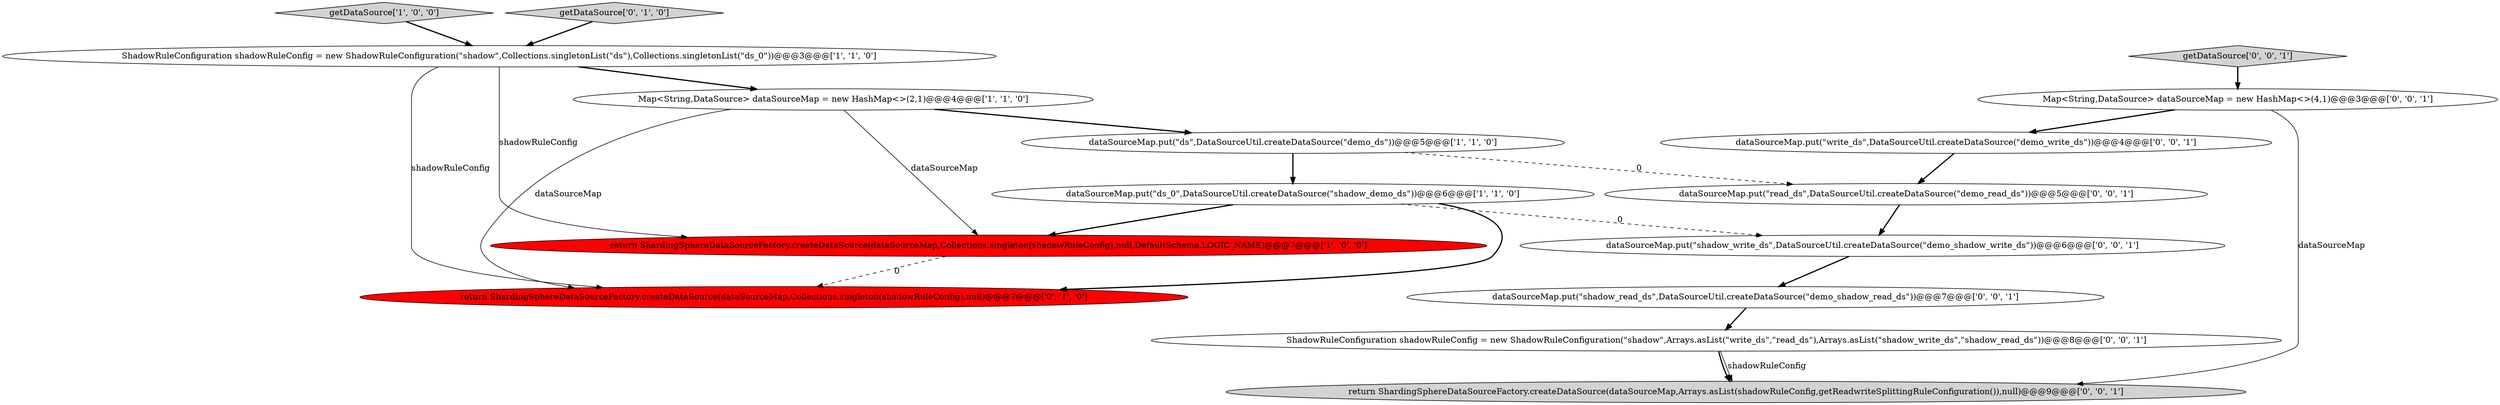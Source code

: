 digraph {
12 [style = filled, label = "ShadowRuleConfiguration shadowRuleConfig = new ShadowRuleConfiguration(\"shadow\",Arrays.asList(\"write_ds\",\"read_ds\"),Arrays.asList(\"shadow_write_ds\",\"shadow_read_ds\"))@@@8@@@['0', '0', '1']", fillcolor = white, shape = ellipse image = "AAA0AAABBB3BBB"];
13 [style = filled, label = "Map<String,DataSource> dataSourceMap = new HashMap<>(4,1)@@@3@@@['0', '0', '1']", fillcolor = white, shape = ellipse image = "AAA0AAABBB3BBB"];
15 [style = filled, label = "dataSourceMap.put(\"shadow_write_ds\",DataSourceUtil.createDataSource(\"demo_shadow_write_ds\"))@@@6@@@['0', '0', '1']", fillcolor = white, shape = ellipse image = "AAA0AAABBB3BBB"];
1 [style = filled, label = "dataSourceMap.put(\"ds_0\",DataSourceUtil.createDataSource(\"shadow_demo_ds\"))@@@6@@@['1', '1', '0']", fillcolor = white, shape = ellipse image = "AAA0AAABBB1BBB"];
14 [style = filled, label = "return ShardingSphereDataSourceFactory.createDataSource(dataSourceMap,Arrays.asList(shadowRuleConfig,getReadwriteSplittingRuleConfiguration()),null)@@@9@@@['0', '0', '1']", fillcolor = lightgray, shape = ellipse image = "AAA0AAABBB3BBB"];
5 [style = filled, label = "dataSourceMap.put(\"ds\",DataSourceUtil.createDataSource(\"demo_ds\"))@@@5@@@['1', '1', '0']", fillcolor = white, shape = ellipse image = "AAA0AAABBB1BBB"];
0 [style = filled, label = "ShadowRuleConfiguration shadowRuleConfig = new ShadowRuleConfiguration(\"shadow\",Collections.singletonList(\"ds\"),Collections.singletonList(\"ds_0\"))@@@3@@@['1', '1', '0']", fillcolor = white, shape = ellipse image = "AAA0AAABBB1BBB"];
9 [style = filled, label = "dataSourceMap.put(\"write_ds\",DataSourceUtil.createDataSource(\"demo_write_ds\"))@@@4@@@['0', '0', '1']", fillcolor = white, shape = ellipse image = "AAA0AAABBB3BBB"];
8 [style = filled, label = "getDataSource['0', '0', '1']", fillcolor = lightgray, shape = diamond image = "AAA0AAABBB3BBB"];
10 [style = filled, label = "dataSourceMap.put(\"shadow_read_ds\",DataSourceUtil.createDataSource(\"demo_shadow_read_ds\"))@@@7@@@['0', '0', '1']", fillcolor = white, shape = ellipse image = "AAA0AAABBB3BBB"];
2 [style = filled, label = "getDataSource['1', '0', '0']", fillcolor = lightgray, shape = diamond image = "AAA0AAABBB1BBB"];
11 [style = filled, label = "dataSourceMap.put(\"read_ds\",DataSourceUtil.createDataSource(\"demo_read_ds\"))@@@5@@@['0', '0', '1']", fillcolor = white, shape = ellipse image = "AAA0AAABBB3BBB"];
3 [style = filled, label = "Map<String,DataSource> dataSourceMap = new HashMap<>(2,1)@@@4@@@['1', '1', '0']", fillcolor = white, shape = ellipse image = "AAA0AAABBB1BBB"];
7 [style = filled, label = "getDataSource['0', '1', '0']", fillcolor = lightgray, shape = diamond image = "AAA0AAABBB2BBB"];
4 [style = filled, label = "return ShardingSphereDataSourceFactory.createDataSource(dataSourceMap,Collections.singleton(shadowRuleConfig),null,DefaultSchema.LOGIC_NAME)@@@7@@@['1', '0', '0']", fillcolor = red, shape = ellipse image = "AAA1AAABBB1BBB"];
6 [style = filled, label = "return ShardingSphereDataSourceFactory.createDataSource(dataSourceMap,Collections.singleton(shadowRuleConfig),null)@@@7@@@['0', '1', '0']", fillcolor = red, shape = ellipse image = "AAA1AAABBB2BBB"];
0->3 [style = bold, label=""];
3->6 [style = solid, label="dataSourceMap"];
1->4 [style = bold, label=""];
15->10 [style = bold, label=""];
9->11 [style = bold, label=""];
1->15 [style = dashed, label="0"];
12->14 [style = solid, label="shadowRuleConfig"];
3->4 [style = solid, label="dataSourceMap"];
0->4 [style = solid, label="shadowRuleConfig"];
7->0 [style = bold, label=""];
4->6 [style = dashed, label="0"];
0->6 [style = solid, label="shadowRuleConfig"];
11->15 [style = bold, label=""];
5->1 [style = bold, label=""];
3->5 [style = bold, label=""];
2->0 [style = bold, label=""];
1->6 [style = bold, label=""];
5->11 [style = dashed, label="0"];
10->12 [style = bold, label=""];
12->14 [style = bold, label=""];
13->9 [style = bold, label=""];
13->14 [style = solid, label="dataSourceMap"];
8->13 [style = bold, label=""];
}
